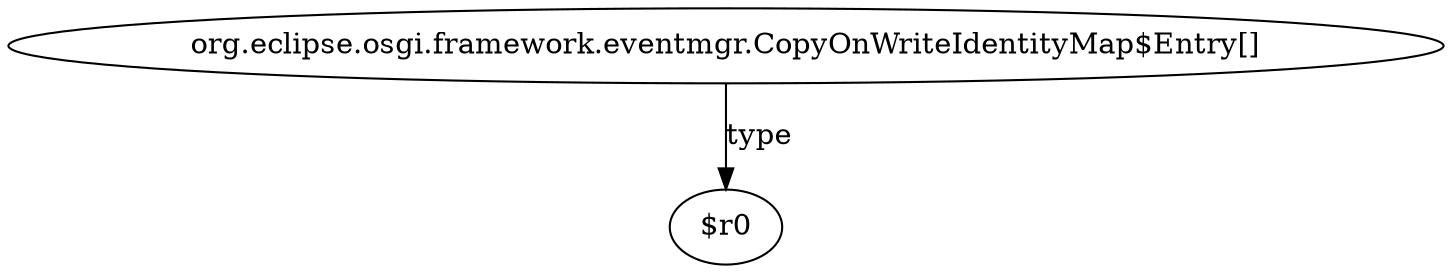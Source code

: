 digraph g {
0[label="org.eclipse.osgi.framework.eventmgr.CopyOnWriteIdentityMap$Entry[]"]
1[label="$r0"]
0->1[label="type"]
}